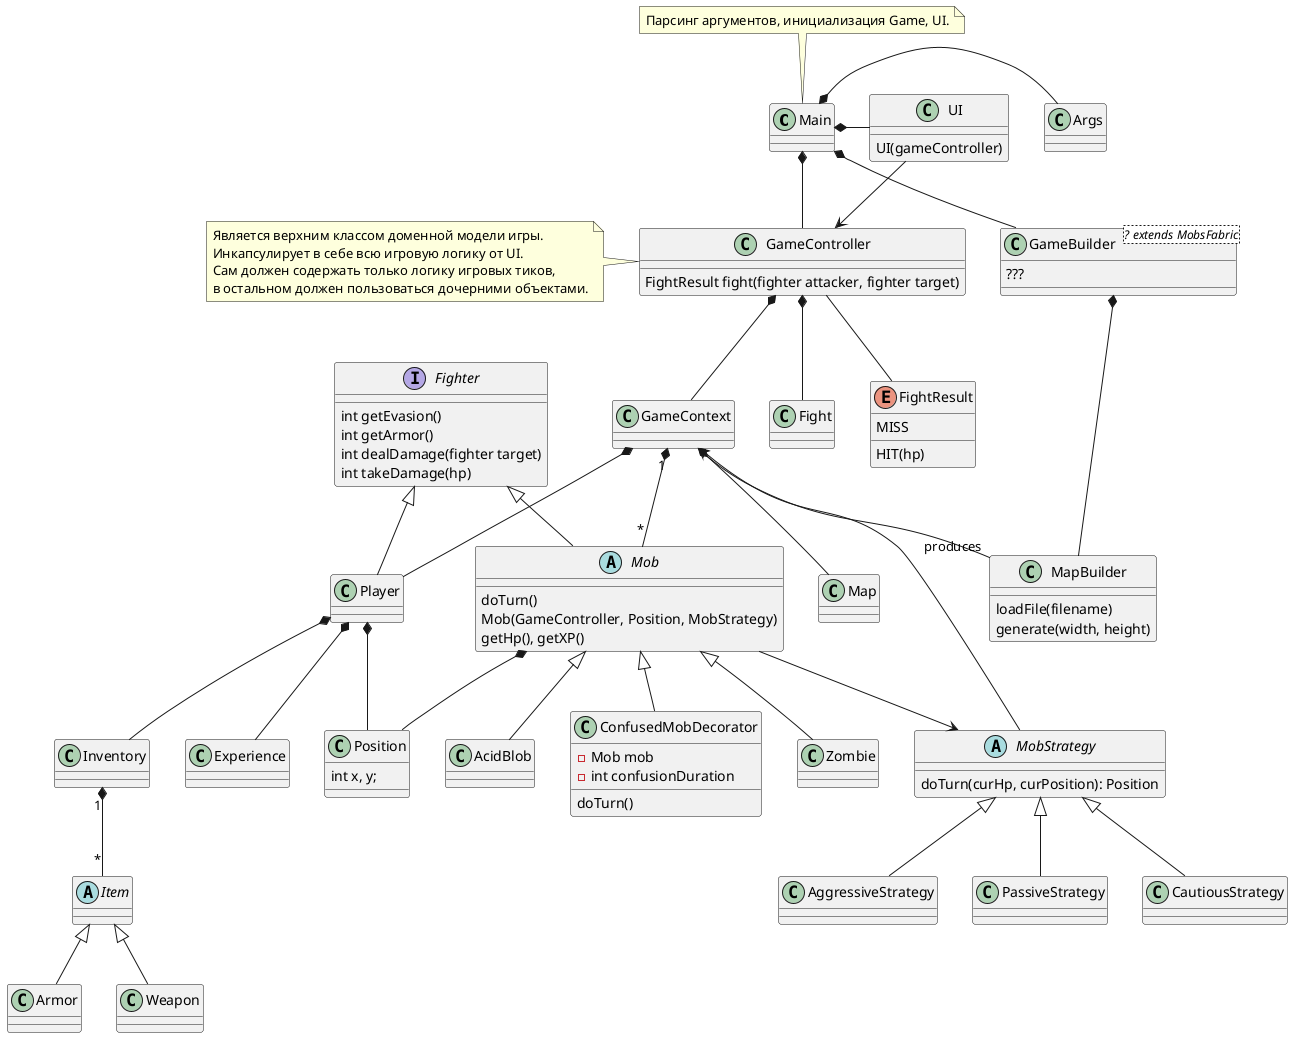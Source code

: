 @startuml
class Main
note top : Парсинг аргументов, инициализация Game, UI.

class GameController {
    FightResult fight(fighter attacker, fighter target)
}

note left : Является верхним классом доменной модели игры.\n\
Инкапсулирует в себе всю игровую логику от UI.\n\
Сам должен содержать только логику игровых тиков,\n\
в остальном должен пользоваться дочерними объектами.

enum FightResult {
  HIT(hp)
  MISS
}

class Map

class GameBuilder<? extends MobsFabric> {
    ???
}

class MapBuilder {
    loadFile(filename)
    generate(width, height)
}

class UI {
    UI(gameController)
}

class Player {
}

Interface Fighter {
    int getEvasion()
    int getArmor()
    int dealDamage(fighter target)
    int takeDamage(hp)
}

class Experience {
}

class Inventory {
}

abstract Item {
}

abstract MobStrategy {
    doTurn(curHp, curPosition): Position
}

abstract Mob {
    doTurn()
    Mob(GameController, Position, MobStrategy)
    getHp(), getXP()
}

class ConfusedMobDecorator {
    - Mob mob
    - int confusionDuration
    doTurn()
}

class Position {
    int x, y;
}

Main *- Args
Main *-- GameBuilder
GameBuilder *-- MapBuilder

Main *-- GameController
GameController *-- GameContext
GameController *-- Fight

GameContext <-- "produces" MapBuilder

GameContext *-- Player
GameContext "1" *-- "*" Mob
GameContext *-- Map

GameController -- FightResult

UI --> GameController
Main *- UI

Mob *-- Position
Mob --> MobStrategy
Player *-- Position

Mob <|-- Zombie
Mob <|-- AcidBlob
Mob <|-- ConfusedMobDecorator

MobStrategy <|-- AggressiveStrategy
MobStrategy <|-- PassiveStrategy
MobStrategy <|-- СautiousStrategy
MobStrategy --> GameContext

Player *-- Inventory
Inventory "1" *-- "*" Item
Item <|-- Armor
Item <|-- Weapon

Player *-- Experience
Fighter <|-- Player
Fighter <|-- Mob

@enduml
